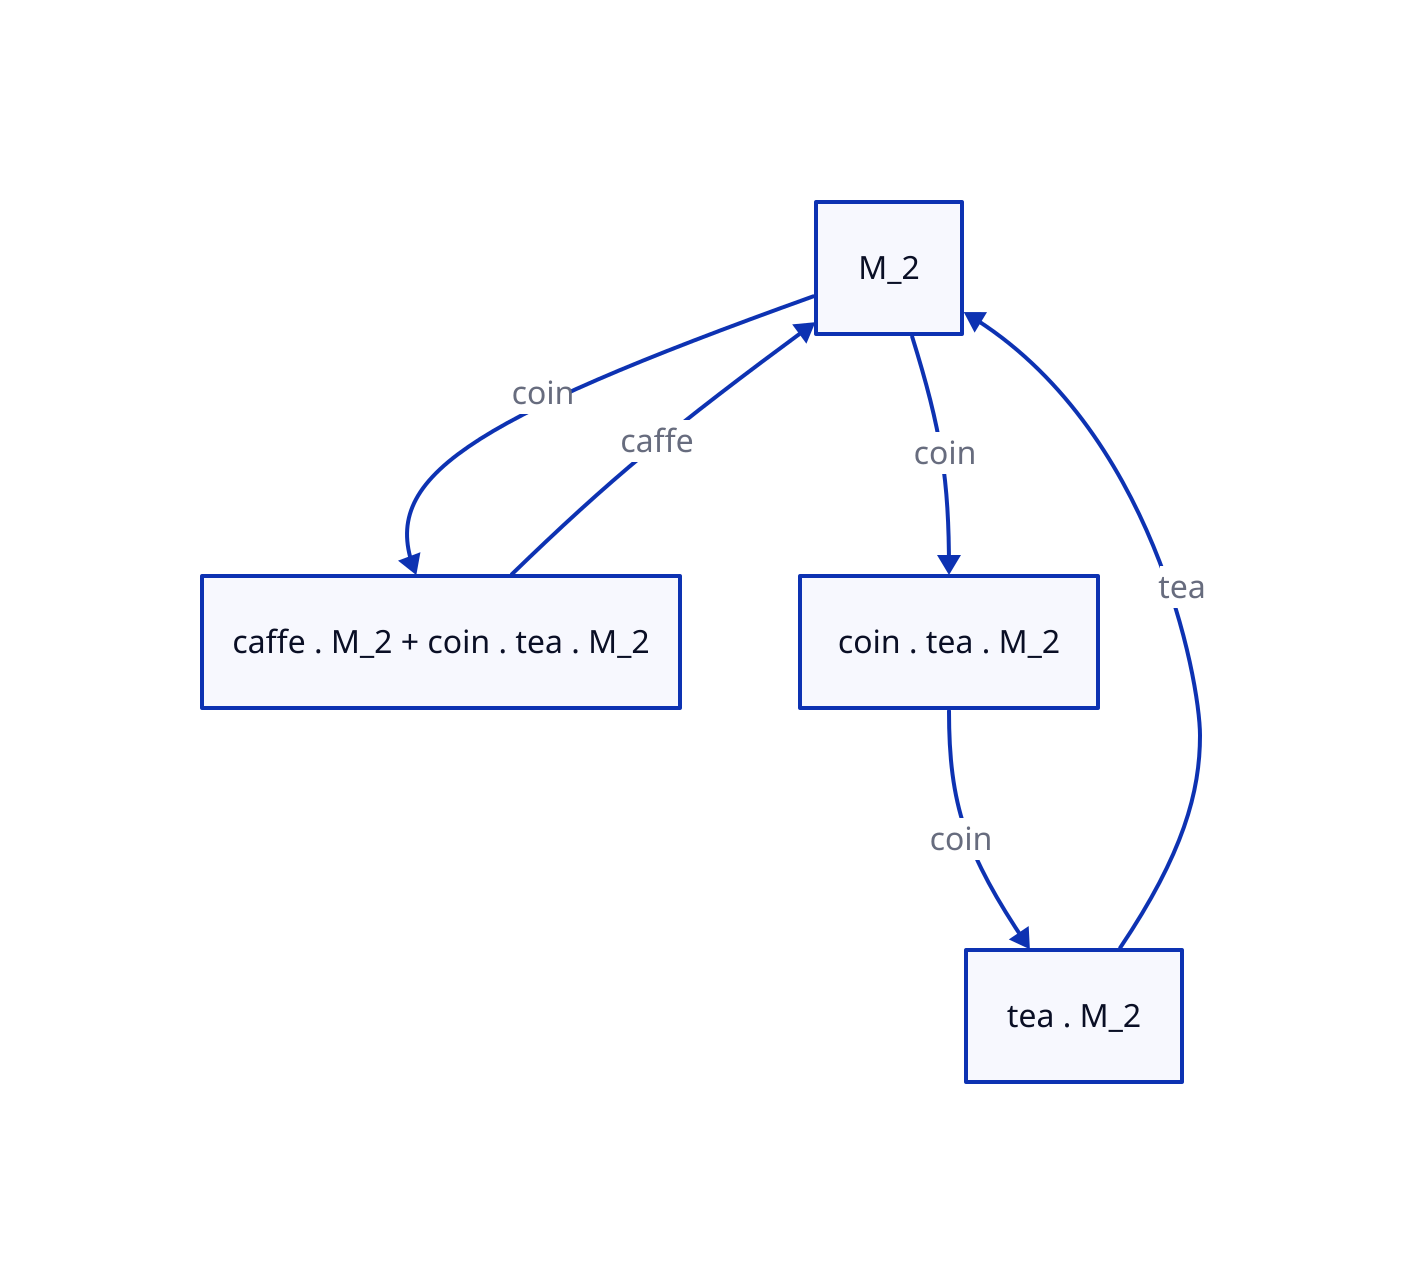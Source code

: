 "M_2" -> "caffe . M_2 + coin . tea . M_2" : coin
"caffe . M_2 + coin . tea . M_2" -> "M_2" : caffe
"M_2" -> "coin . tea . M_2" : coin
"coin . tea . M_2" -> "tea . M_2" : coin
"tea . M_2" -> "M_2" : tea
